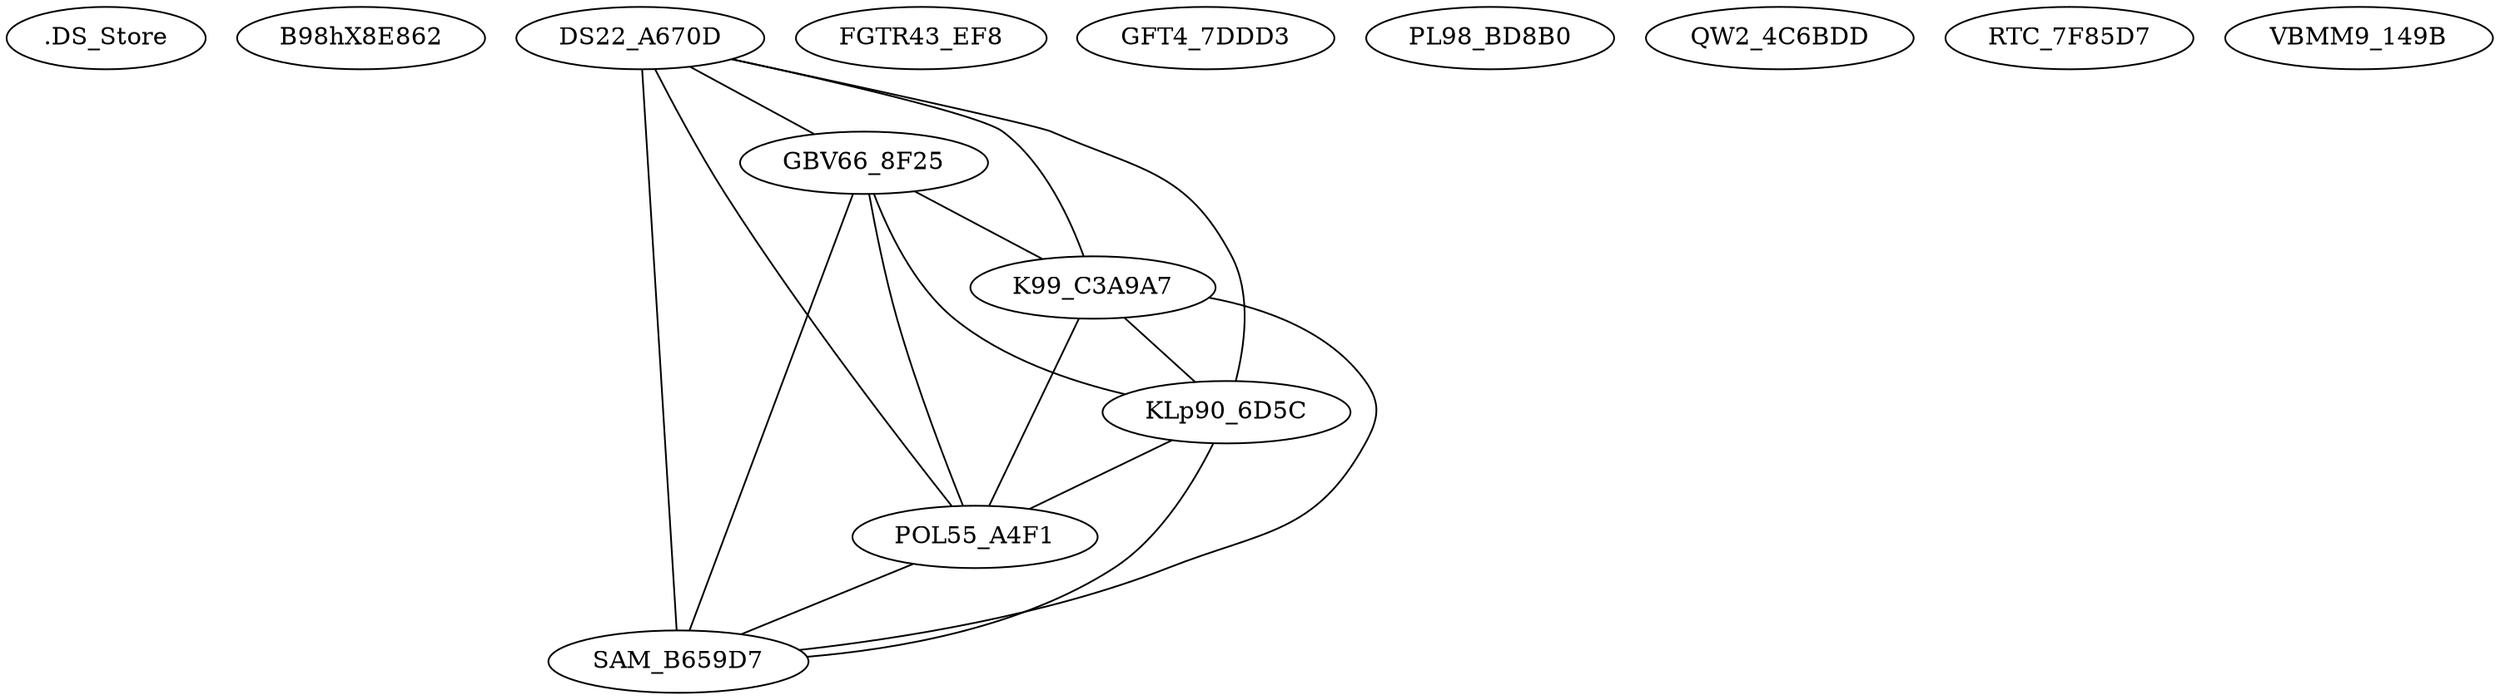 strict graph {
"MALWR\.DS_Store" [label=".DS_Store"];
"MALWR\B98hX8E8622C393D7E832D39E620EAD5D3B49" [label=B98hX8E862];
"MALWR\DS22_A670D13D4D014169C4080328B8FEB86" [label="DS22_A670D"];
"MALWR\FGTR43_EF8E0FB20E7228C7492CCDC59D87C690" [label="FGTR43_EF8"];
"MALWR\GBV66_8F259BB36E00D124963CFA9B86F502E" [label="GBV66_8F25"];
"MALWR\GFT4_7DDD3D72EAD03C7518F5D47650C8572" [label="GFT4_7DDD3"];
"MALWR\K99_C3A9A7B026BFE0E55FF219FD6AA7D94" [label="K99_C3A9A7"];
"MALWR\KLp90_6D5C8FC4B14559F73B6136D85B94198" [label="KLp90_6D5C"];
"MALWR\PL98_BD8B082B7711BC980252F988BB0CA936" [label="PL98_BD8B0"];
"MALWR\POL55_A4F1ECC4D25B33395196B5D51A06790" [label="POL55_A4F1"];
"MALWR\QW2_4C6BDDCCA2695D6202DF38708E14FC7E" [label="QW2_4C6BDD"];
"MALWR\RTC_7F85D7F628CE62D1D8F7B39D8940472" [label="RTC_7F85D7"];
"MALWR\SAM_B659D71AE168E774FAAF38DB30F4A84" [label="SAM_B659D7"];
"MALWR\VBMM9_149B7BD7218AAB4E257D28469FDDB0D" [label="VBMM9_149B"];
"MALWR\DS22_A670D13D4D014169C4080328B8FEB86" -- "MALWR\GBV66_8F259BB36E00D124963CFA9B86F502E" [weight=0.7564575645756457];
"MALWR\DS22_A670D13D4D014169C4080328B8FEB86" -- "MALWR\K99_C3A9A7B026BFE0E55FF219FD6AA7D94" [weight=0.9423868312757202];
"MALWR\DS22_A670D13D4D014169C4080328B8FEB86" -- "MALWR\KLp90_6D5C8FC4B14559F73B6136D85B94198" [weight=0.9543568464730291];
"MALWR\DS22_A670D13D4D014169C4080328B8FEB86" -- "MALWR\POL55_A4F1ECC4D25B33395196B5D51A06790" [weight=0.884];
"MALWR\DS22_A670D13D4D014169C4080328B8FEB86" -- "MALWR\SAM_B659D71AE168E774FAAF38DB30F4A84" [weight=0.85546875];
"MALWR\GBV66_8F259BB36E00D124963CFA9B86F502E" -- "MALWR\K99_C3A9A7B026BFE0E55FF219FD6AA7D94" [weight=0.7564575645756457];
"MALWR\GBV66_8F259BB36E00D124963CFA9B86F502E" -- "MALWR\KLp90_6D5C8FC4B14559F73B6136D85B94198" [weight=0.7657992565055762];
"MALWR\GBV66_8F259BB36E00D124963CFA9B86F502E" -- "MALWR\POL55_A4F1ECC4D25B33395196B5D51A06790" [weight=0.7924528301886793];
"MALWR\GBV66_8F259BB36E00D124963CFA9B86F502E" -- "MALWR\SAM_B659D71AE168E774FAAF38DB30F4A84" [weight=0.7940074906367042];
"MALWR\K99_C3A9A7B026BFE0E55FF219FD6AA7D94" -- "MALWR\KLp90_6D5C8FC4B14559F73B6136D85B94198" [weight=0.9462809917355371];
"MALWR\K99_C3A9A7B026BFE0E55FF219FD6AA7D94" -- "MALWR\POL55_A4F1ECC4D25B33395196B5D51A06790" [weight=0.8764940239043825];
"MALWR\K99_C3A9A7B026BFE0E55FF219FD6AA7D94" -- "MALWR\SAM_B659D71AE168E774FAAF38DB30F4A84" [weight=0.85546875];
"MALWR\KLp90_6D5C8FC4B14559F73B6136D85B94198" -- "MALWR\POL55_A4F1ECC4D25B33395196B5D51A06790" [weight=0.8875502008032129];
"MALWR\KLp90_6D5C8FC4B14559F73B6136D85B94198" -- "MALWR\SAM_B659D71AE168E774FAAF38DB30F4A84" [weight=0.8588235294117647];
"MALWR\POL55_A4F1ECC4D25B33395196B5D51A06790" -- "MALWR\SAM_B659D71AE168E774FAAF38DB30F4A84" [weight=0.8809523809523809];
}
